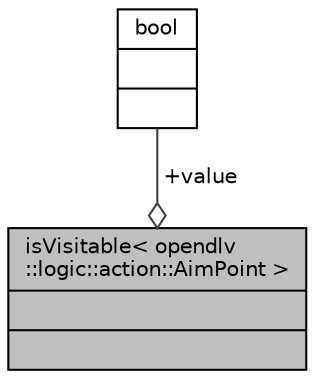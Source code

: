 digraph "isVisitable&lt; opendlv::logic::action::AimPoint &gt;"
{
 // LATEX_PDF_SIZE
  edge [fontname="Helvetica",fontsize="10",labelfontname="Helvetica",labelfontsize="10"];
  node [fontname="Helvetica",fontsize="10",shape=record];
  Node1 [label="{isVisitable\< opendlv\l::logic::action::AimPoint \>\n||}",height=0.2,width=0.4,color="black", fillcolor="grey75", style="filled", fontcolor="black",tooltip=" "];
  Node2 -> Node1 [color="grey25",fontsize="10",style="solid",label=" +value" ,arrowhead="odiamond",fontname="Helvetica"];
  Node2 [label="{bool\n||}",height=0.2,width=0.4,color="black", fillcolor="white", style="filled",tooltip=" "];
}
